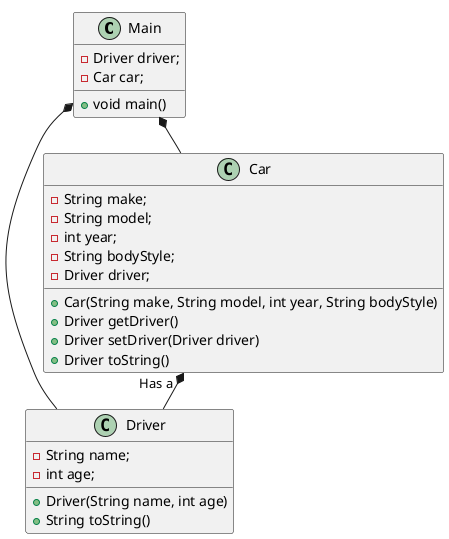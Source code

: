 @startuml
'https://plantuml.com/object-diagram
!pragma layout smetana

Class Main


Main : - Driver driver;
Main : - Car car;
Main : + void main()

Main *-- Driver
Main *-- Car

Class Driver
Driver : - String name;
Driver : - int age;
Driver : + Driver(String name, int age)
Driver : + String toString()

Class Car

Car "Has a   " *-- Driver

Car : - String make;
Car : - String model;
Car : - int year;
Car : - String bodyStyle;
Car : - Driver driver;
Car : + Car(String make, String model, int year, String bodyStyle)
Car : + Driver getDriver()
Car : + Driver setDriver(Driver driver)
Car : + Driver toString()



@enduml
